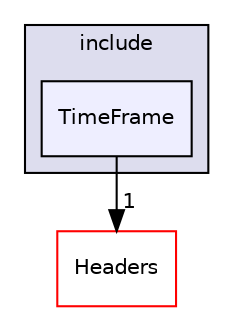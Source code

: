 digraph "/home/travis/build/AliceO2Group/AliceO2/DataFormats/TimeFrame/include/TimeFrame" {
  bgcolor=transparent;
  compound=true
  node [ fontsize="10", fontname="Helvetica"];
  edge [ labelfontsize="10", labelfontname="Helvetica"];
  subgraph clusterdir_56c29c4c417493ae7f7f0363d2aa76df {
    graph [ bgcolor="#ddddee", pencolor="black", label="include" fontname="Helvetica", fontsize="10", URL="dir_56c29c4c417493ae7f7f0363d2aa76df.html"]
  dir_d84f1c9d8e900f2c1b3e707d7adb5124 [shape=box, label="TimeFrame", style="filled", fillcolor="#eeeeff", pencolor="black", URL="dir_d84f1c9d8e900f2c1b3e707d7adb5124.html"];
  }
  dir_183e7c4434404fe9096e1bd8673e1fcf [shape=box label="Headers" color="red" URL="dir_183e7c4434404fe9096e1bd8673e1fcf.html"];
  dir_d84f1c9d8e900f2c1b3e707d7adb5124->dir_183e7c4434404fe9096e1bd8673e1fcf [headlabel="1", labeldistance=1.5 headhref="dir_000286_000098.html"];
}
